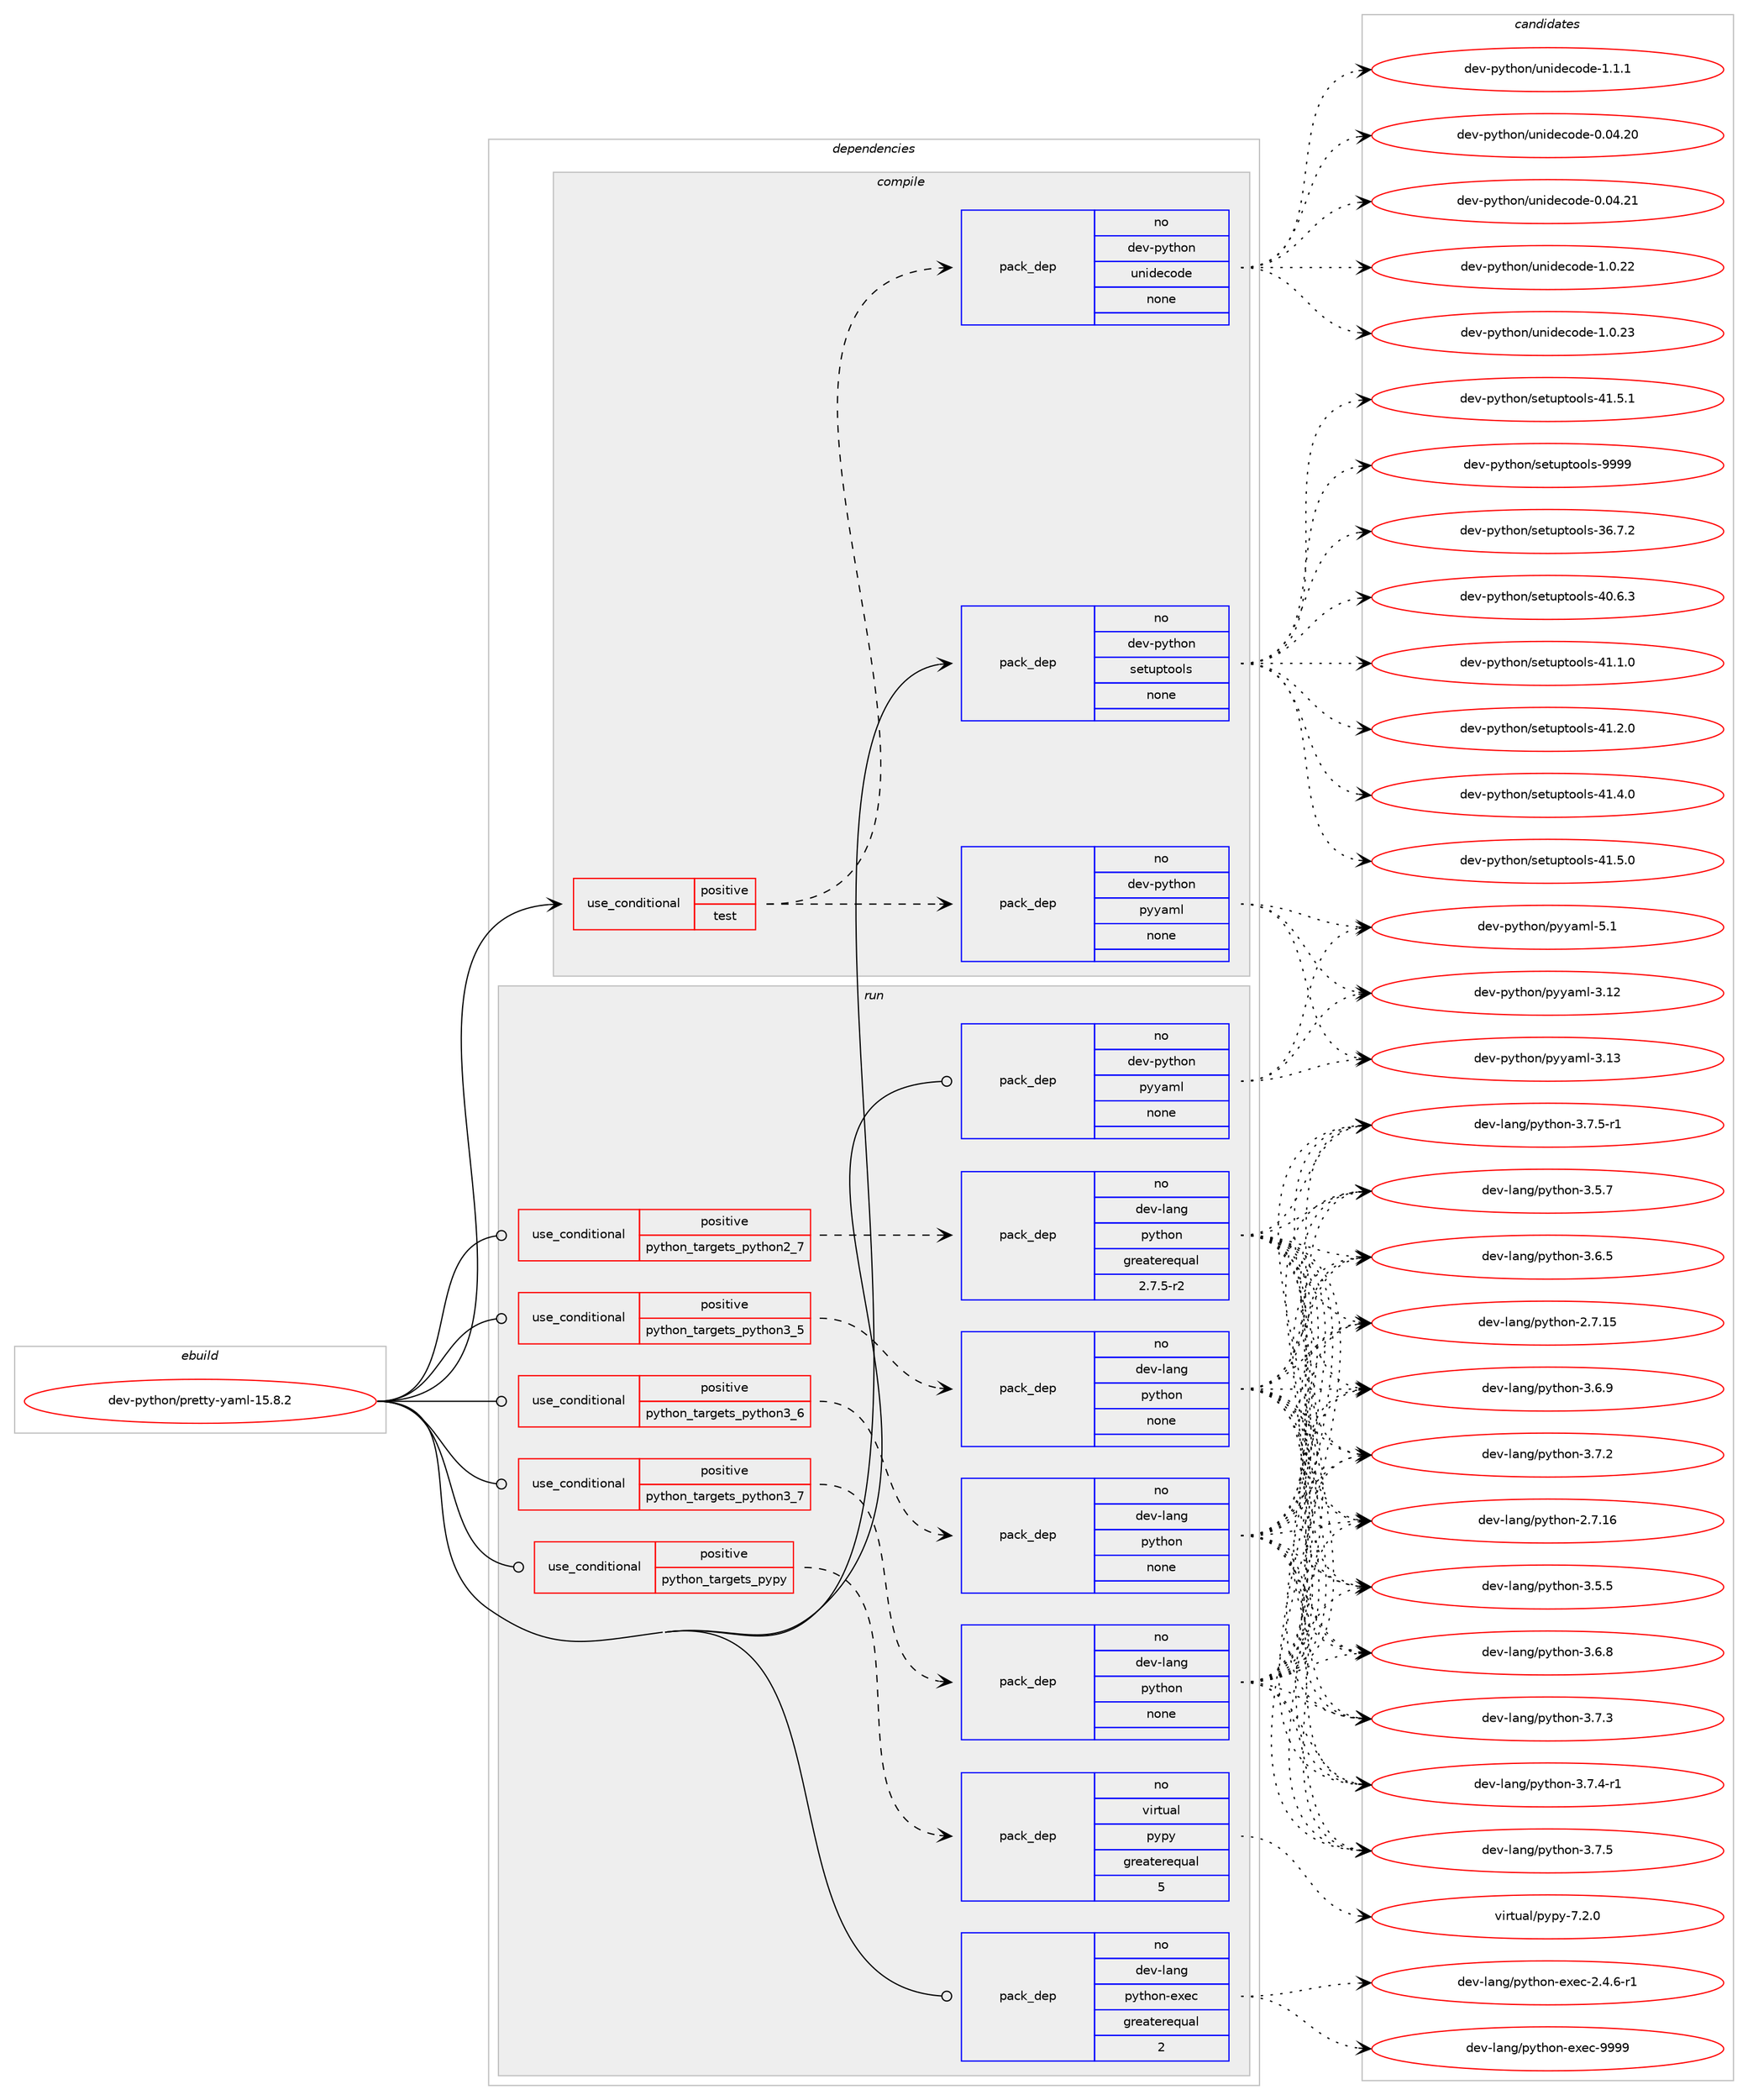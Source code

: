 digraph prolog {

# *************
# Graph options
# *************

newrank=true;
concentrate=true;
compound=true;
graph [rankdir=LR,fontname=Helvetica,fontsize=10,ranksep=1.5];#, ranksep=2.5, nodesep=0.2];
edge  [arrowhead=vee];
node  [fontname=Helvetica,fontsize=10];

# **********
# The ebuild
# **********

subgraph cluster_leftcol {
color=gray;
rank=same;
label=<<i>ebuild</i>>;
id [label="dev-python/pretty-yaml-15.8.2", color=red, width=4, href="../dev-python/pretty-yaml-15.8.2.svg"];
}

# ****************
# The dependencies
# ****************

subgraph cluster_midcol {
color=gray;
label=<<i>dependencies</i>>;
subgraph cluster_compile {
fillcolor="#eeeeee";
style=filled;
label=<<i>compile</i>>;
subgraph cond144852 {
dependency622860 [label=<<TABLE BORDER="0" CELLBORDER="1" CELLSPACING="0" CELLPADDING="4"><TR><TD ROWSPAN="3" CELLPADDING="10">use_conditional</TD></TR><TR><TD>positive</TD></TR><TR><TD>test</TD></TR></TABLE>>, shape=none, color=red];
subgraph pack466168 {
dependency622861 [label=<<TABLE BORDER="0" CELLBORDER="1" CELLSPACING="0" CELLPADDING="4" WIDTH="220"><TR><TD ROWSPAN="6" CELLPADDING="30">pack_dep</TD></TR><TR><TD WIDTH="110">no</TD></TR><TR><TD>dev-python</TD></TR><TR><TD>pyyaml</TD></TR><TR><TD>none</TD></TR><TR><TD></TD></TR></TABLE>>, shape=none, color=blue];
}
dependency622860:e -> dependency622861:w [weight=20,style="dashed",arrowhead="vee"];
subgraph pack466169 {
dependency622862 [label=<<TABLE BORDER="0" CELLBORDER="1" CELLSPACING="0" CELLPADDING="4" WIDTH="220"><TR><TD ROWSPAN="6" CELLPADDING="30">pack_dep</TD></TR><TR><TD WIDTH="110">no</TD></TR><TR><TD>dev-python</TD></TR><TR><TD>unidecode</TD></TR><TR><TD>none</TD></TR><TR><TD></TD></TR></TABLE>>, shape=none, color=blue];
}
dependency622860:e -> dependency622862:w [weight=20,style="dashed",arrowhead="vee"];
}
id:e -> dependency622860:w [weight=20,style="solid",arrowhead="vee"];
subgraph pack466170 {
dependency622863 [label=<<TABLE BORDER="0" CELLBORDER="1" CELLSPACING="0" CELLPADDING="4" WIDTH="220"><TR><TD ROWSPAN="6" CELLPADDING="30">pack_dep</TD></TR><TR><TD WIDTH="110">no</TD></TR><TR><TD>dev-python</TD></TR><TR><TD>setuptools</TD></TR><TR><TD>none</TD></TR><TR><TD></TD></TR></TABLE>>, shape=none, color=blue];
}
id:e -> dependency622863:w [weight=20,style="solid",arrowhead="vee"];
}
subgraph cluster_compileandrun {
fillcolor="#eeeeee";
style=filled;
label=<<i>compile and run</i>>;
}
subgraph cluster_run {
fillcolor="#eeeeee";
style=filled;
label=<<i>run</i>>;
subgraph cond144853 {
dependency622864 [label=<<TABLE BORDER="0" CELLBORDER="1" CELLSPACING="0" CELLPADDING="4"><TR><TD ROWSPAN="3" CELLPADDING="10">use_conditional</TD></TR><TR><TD>positive</TD></TR><TR><TD>python_targets_pypy</TD></TR></TABLE>>, shape=none, color=red];
subgraph pack466171 {
dependency622865 [label=<<TABLE BORDER="0" CELLBORDER="1" CELLSPACING="0" CELLPADDING="4" WIDTH="220"><TR><TD ROWSPAN="6" CELLPADDING="30">pack_dep</TD></TR><TR><TD WIDTH="110">no</TD></TR><TR><TD>virtual</TD></TR><TR><TD>pypy</TD></TR><TR><TD>greaterequal</TD></TR><TR><TD>5</TD></TR></TABLE>>, shape=none, color=blue];
}
dependency622864:e -> dependency622865:w [weight=20,style="dashed",arrowhead="vee"];
}
id:e -> dependency622864:w [weight=20,style="solid",arrowhead="odot"];
subgraph cond144854 {
dependency622866 [label=<<TABLE BORDER="0" CELLBORDER="1" CELLSPACING="0" CELLPADDING="4"><TR><TD ROWSPAN="3" CELLPADDING="10">use_conditional</TD></TR><TR><TD>positive</TD></TR><TR><TD>python_targets_python2_7</TD></TR></TABLE>>, shape=none, color=red];
subgraph pack466172 {
dependency622867 [label=<<TABLE BORDER="0" CELLBORDER="1" CELLSPACING="0" CELLPADDING="4" WIDTH="220"><TR><TD ROWSPAN="6" CELLPADDING="30">pack_dep</TD></TR><TR><TD WIDTH="110">no</TD></TR><TR><TD>dev-lang</TD></TR><TR><TD>python</TD></TR><TR><TD>greaterequal</TD></TR><TR><TD>2.7.5-r2</TD></TR></TABLE>>, shape=none, color=blue];
}
dependency622866:e -> dependency622867:w [weight=20,style="dashed",arrowhead="vee"];
}
id:e -> dependency622866:w [weight=20,style="solid",arrowhead="odot"];
subgraph cond144855 {
dependency622868 [label=<<TABLE BORDER="0" CELLBORDER="1" CELLSPACING="0" CELLPADDING="4"><TR><TD ROWSPAN="3" CELLPADDING="10">use_conditional</TD></TR><TR><TD>positive</TD></TR><TR><TD>python_targets_python3_5</TD></TR></TABLE>>, shape=none, color=red];
subgraph pack466173 {
dependency622869 [label=<<TABLE BORDER="0" CELLBORDER="1" CELLSPACING="0" CELLPADDING="4" WIDTH="220"><TR><TD ROWSPAN="6" CELLPADDING="30">pack_dep</TD></TR><TR><TD WIDTH="110">no</TD></TR><TR><TD>dev-lang</TD></TR><TR><TD>python</TD></TR><TR><TD>none</TD></TR><TR><TD></TD></TR></TABLE>>, shape=none, color=blue];
}
dependency622868:e -> dependency622869:w [weight=20,style="dashed",arrowhead="vee"];
}
id:e -> dependency622868:w [weight=20,style="solid",arrowhead="odot"];
subgraph cond144856 {
dependency622870 [label=<<TABLE BORDER="0" CELLBORDER="1" CELLSPACING="0" CELLPADDING="4"><TR><TD ROWSPAN="3" CELLPADDING="10">use_conditional</TD></TR><TR><TD>positive</TD></TR><TR><TD>python_targets_python3_6</TD></TR></TABLE>>, shape=none, color=red];
subgraph pack466174 {
dependency622871 [label=<<TABLE BORDER="0" CELLBORDER="1" CELLSPACING="0" CELLPADDING="4" WIDTH="220"><TR><TD ROWSPAN="6" CELLPADDING="30">pack_dep</TD></TR><TR><TD WIDTH="110">no</TD></TR><TR><TD>dev-lang</TD></TR><TR><TD>python</TD></TR><TR><TD>none</TD></TR><TR><TD></TD></TR></TABLE>>, shape=none, color=blue];
}
dependency622870:e -> dependency622871:w [weight=20,style="dashed",arrowhead="vee"];
}
id:e -> dependency622870:w [weight=20,style="solid",arrowhead="odot"];
subgraph cond144857 {
dependency622872 [label=<<TABLE BORDER="0" CELLBORDER="1" CELLSPACING="0" CELLPADDING="4"><TR><TD ROWSPAN="3" CELLPADDING="10">use_conditional</TD></TR><TR><TD>positive</TD></TR><TR><TD>python_targets_python3_7</TD></TR></TABLE>>, shape=none, color=red];
subgraph pack466175 {
dependency622873 [label=<<TABLE BORDER="0" CELLBORDER="1" CELLSPACING="0" CELLPADDING="4" WIDTH="220"><TR><TD ROWSPAN="6" CELLPADDING="30">pack_dep</TD></TR><TR><TD WIDTH="110">no</TD></TR><TR><TD>dev-lang</TD></TR><TR><TD>python</TD></TR><TR><TD>none</TD></TR><TR><TD></TD></TR></TABLE>>, shape=none, color=blue];
}
dependency622872:e -> dependency622873:w [weight=20,style="dashed",arrowhead="vee"];
}
id:e -> dependency622872:w [weight=20,style="solid",arrowhead="odot"];
subgraph pack466176 {
dependency622874 [label=<<TABLE BORDER="0" CELLBORDER="1" CELLSPACING="0" CELLPADDING="4" WIDTH="220"><TR><TD ROWSPAN="6" CELLPADDING="30">pack_dep</TD></TR><TR><TD WIDTH="110">no</TD></TR><TR><TD>dev-lang</TD></TR><TR><TD>python-exec</TD></TR><TR><TD>greaterequal</TD></TR><TR><TD>2</TD></TR></TABLE>>, shape=none, color=blue];
}
id:e -> dependency622874:w [weight=20,style="solid",arrowhead="odot"];
subgraph pack466177 {
dependency622875 [label=<<TABLE BORDER="0" CELLBORDER="1" CELLSPACING="0" CELLPADDING="4" WIDTH="220"><TR><TD ROWSPAN="6" CELLPADDING="30">pack_dep</TD></TR><TR><TD WIDTH="110">no</TD></TR><TR><TD>dev-python</TD></TR><TR><TD>pyyaml</TD></TR><TR><TD>none</TD></TR><TR><TD></TD></TR></TABLE>>, shape=none, color=blue];
}
id:e -> dependency622875:w [weight=20,style="solid",arrowhead="odot"];
}
}

# **************
# The candidates
# **************

subgraph cluster_choices {
rank=same;
color=gray;
label=<<i>candidates</i>>;

subgraph choice466168 {
color=black;
nodesep=1;
choice1001011184511212111610411111047112121121971091084551464950 [label="dev-python/pyyaml-3.12", color=red, width=4,href="../dev-python/pyyaml-3.12.svg"];
choice1001011184511212111610411111047112121121971091084551464951 [label="dev-python/pyyaml-3.13", color=red, width=4,href="../dev-python/pyyaml-3.13.svg"];
choice10010111845112121116104111110471121211219710910845534649 [label="dev-python/pyyaml-5.1", color=red, width=4,href="../dev-python/pyyaml-5.1.svg"];
dependency622861:e -> choice1001011184511212111610411111047112121121971091084551464950:w [style=dotted,weight="100"];
dependency622861:e -> choice1001011184511212111610411111047112121121971091084551464951:w [style=dotted,weight="100"];
dependency622861:e -> choice10010111845112121116104111110471121211219710910845534649:w [style=dotted,weight="100"];
}
subgraph choice466169 {
color=black;
nodesep=1;
choice1001011184511212111610411111047117110105100101991111001014548464852465048 [label="dev-python/unidecode-0.04.20", color=red, width=4,href="../dev-python/unidecode-0.04.20.svg"];
choice1001011184511212111610411111047117110105100101991111001014548464852465049 [label="dev-python/unidecode-0.04.21", color=red, width=4,href="../dev-python/unidecode-0.04.21.svg"];
choice10010111845112121116104111110471171101051001019911110010145494648465050 [label="dev-python/unidecode-1.0.22", color=red, width=4,href="../dev-python/unidecode-1.0.22.svg"];
choice10010111845112121116104111110471171101051001019911110010145494648465051 [label="dev-python/unidecode-1.0.23", color=red, width=4,href="../dev-python/unidecode-1.0.23.svg"];
choice100101118451121211161041111104711711010510010199111100101454946494649 [label="dev-python/unidecode-1.1.1", color=red, width=4,href="../dev-python/unidecode-1.1.1.svg"];
dependency622862:e -> choice1001011184511212111610411111047117110105100101991111001014548464852465048:w [style=dotted,weight="100"];
dependency622862:e -> choice1001011184511212111610411111047117110105100101991111001014548464852465049:w [style=dotted,weight="100"];
dependency622862:e -> choice10010111845112121116104111110471171101051001019911110010145494648465050:w [style=dotted,weight="100"];
dependency622862:e -> choice10010111845112121116104111110471171101051001019911110010145494648465051:w [style=dotted,weight="100"];
dependency622862:e -> choice100101118451121211161041111104711711010510010199111100101454946494649:w [style=dotted,weight="100"];
}
subgraph choice466170 {
color=black;
nodesep=1;
choice100101118451121211161041111104711510111611711211611111110811545515446554650 [label="dev-python/setuptools-36.7.2", color=red, width=4,href="../dev-python/setuptools-36.7.2.svg"];
choice100101118451121211161041111104711510111611711211611111110811545524846544651 [label="dev-python/setuptools-40.6.3", color=red, width=4,href="../dev-python/setuptools-40.6.3.svg"];
choice100101118451121211161041111104711510111611711211611111110811545524946494648 [label="dev-python/setuptools-41.1.0", color=red, width=4,href="../dev-python/setuptools-41.1.0.svg"];
choice100101118451121211161041111104711510111611711211611111110811545524946504648 [label="dev-python/setuptools-41.2.0", color=red, width=4,href="../dev-python/setuptools-41.2.0.svg"];
choice100101118451121211161041111104711510111611711211611111110811545524946524648 [label="dev-python/setuptools-41.4.0", color=red, width=4,href="../dev-python/setuptools-41.4.0.svg"];
choice100101118451121211161041111104711510111611711211611111110811545524946534648 [label="dev-python/setuptools-41.5.0", color=red, width=4,href="../dev-python/setuptools-41.5.0.svg"];
choice100101118451121211161041111104711510111611711211611111110811545524946534649 [label="dev-python/setuptools-41.5.1", color=red, width=4,href="../dev-python/setuptools-41.5.1.svg"];
choice10010111845112121116104111110471151011161171121161111111081154557575757 [label="dev-python/setuptools-9999", color=red, width=4,href="../dev-python/setuptools-9999.svg"];
dependency622863:e -> choice100101118451121211161041111104711510111611711211611111110811545515446554650:w [style=dotted,weight="100"];
dependency622863:e -> choice100101118451121211161041111104711510111611711211611111110811545524846544651:w [style=dotted,weight="100"];
dependency622863:e -> choice100101118451121211161041111104711510111611711211611111110811545524946494648:w [style=dotted,weight="100"];
dependency622863:e -> choice100101118451121211161041111104711510111611711211611111110811545524946504648:w [style=dotted,weight="100"];
dependency622863:e -> choice100101118451121211161041111104711510111611711211611111110811545524946524648:w [style=dotted,weight="100"];
dependency622863:e -> choice100101118451121211161041111104711510111611711211611111110811545524946534648:w [style=dotted,weight="100"];
dependency622863:e -> choice100101118451121211161041111104711510111611711211611111110811545524946534649:w [style=dotted,weight="100"];
dependency622863:e -> choice10010111845112121116104111110471151011161171121161111111081154557575757:w [style=dotted,weight="100"];
}
subgraph choice466171 {
color=black;
nodesep=1;
choice1181051141161179710847112121112121455546504648 [label="virtual/pypy-7.2.0", color=red, width=4,href="../virtual/pypy-7.2.0.svg"];
dependency622865:e -> choice1181051141161179710847112121112121455546504648:w [style=dotted,weight="100"];
}
subgraph choice466172 {
color=black;
nodesep=1;
choice10010111845108971101034711212111610411111045504655464953 [label="dev-lang/python-2.7.15", color=red, width=4,href="../dev-lang/python-2.7.15.svg"];
choice10010111845108971101034711212111610411111045504655464954 [label="dev-lang/python-2.7.16", color=red, width=4,href="../dev-lang/python-2.7.16.svg"];
choice100101118451089711010347112121116104111110455146534653 [label="dev-lang/python-3.5.5", color=red, width=4,href="../dev-lang/python-3.5.5.svg"];
choice100101118451089711010347112121116104111110455146534655 [label="dev-lang/python-3.5.7", color=red, width=4,href="../dev-lang/python-3.5.7.svg"];
choice100101118451089711010347112121116104111110455146544653 [label="dev-lang/python-3.6.5", color=red, width=4,href="../dev-lang/python-3.6.5.svg"];
choice100101118451089711010347112121116104111110455146544656 [label="dev-lang/python-3.6.8", color=red, width=4,href="../dev-lang/python-3.6.8.svg"];
choice100101118451089711010347112121116104111110455146544657 [label="dev-lang/python-3.6.9", color=red, width=4,href="../dev-lang/python-3.6.9.svg"];
choice100101118451089711010347112121116104111110455146554650 [label="dev-lang/python-3.7.2", color=red, width=4,href="../dev-lang/python-3.7.2.svg"];
choice100101118451089711010347112121116104111110455146554651 [label="dev-lang/python-3.7.3", color=red, width=4,href="../dev-lang/python-3.7.3.svg"];
choice1001011184510897110103471121211161041111104551465546524511449 [label="dev-lang/python-3.7.4-r1", color=red, width=4,href="../dev-lang/python-3.7.4-r1.svg"];
choice100101118451089711010347112121116104111110455146554653 [label="dev-lang/python-3.7.5", color=red, width=4,href="../dev-lang/python-3.7.5.svg"];
choice1001011184510897110103471121211161041111104551465546534511449 [label="dev-lang/python-3.7.5-r1", color=red, width=4,href="../dev-lang/python-3.7.5-r1.svg"];
dependency622867:e -> choice10010111845108971101034711212111610411111045504655464953:w [style=dotted,weight="100"];
dependency622867:e -> choice10010111845108971101034711212111610411111045504655464954:w [style=dotted,weight="100"];
dependency622867:e -> choice100101118451089711010347112121116104111110455146534653:w [style=dotted,weight="100"];
dependency622867:e -> choice100101118451089711010347112121116104111110455146534655:w [style=dotted,weight="100"];
dependency622867:e -> choice100101118451089711010347112121116104111110455146544653:w [style=dotted,weight="100"];
dependency622867:e -> choice100101118451089711010347112121116104111110455146544656:w [style=dotted,weight="100"];
dependency622867:e -> choice100101118451089711010347112121116104111110455146544657:w [style=dotted,weight="100"];
dependency622867:e -> choice100101118451089711010347112121116104111110455146554650:w [style=dotted,weight="100"];
dependency622867:e -> choice100101118451089711010347112121116104111110455146554651:w [style=dotted,weight="100"];
dependency622867:e -> choice1001011184510897110103471121211161041111104551465546524511449:w [style=dotted,weight="100"];
dependency622867:e -> choice100101118451089711010347112121116104111110455146554653:w [style=dotted,weight="100"];
dependency622867:e -> choice1001011184510897110103471121211161041111104551465546534511449:w [style=dotted,weight="100"];
}
subgraph choice466173 {
color=black;
nodesep=1;
choice10010111845108971101034711212111610411111045504655464953 [label="dev-lang/python-2.7.15", color=red, width=4,href="../dev-lang/python-2.7.15.svg"];
choice10010111845108971101034711212111610411111045504655464954 [label="dev-lang/python-2.7.16", color=red, width=4,href="../dev-lang/python-2.7.16.svg"];
choice100101118451089711010347112121116104111110455146534653 [label="dev-lang/python-3.5.5", color=red, width=4,href="../dev-lang/python-3.5.5.svg"];
choice100101118451089711010347112121116104111110455146534655 [label="dev-lang/python-3.5.7", color=red, width=4,href="../dev-lang/python-3.5.7.svg"];
choice100101118451089711010347112121116104111110455146544653 [label="dev-lang/python-3.6.5", color=red, width=4,href="../dev-lang/python-3.6.5.svg"];
choice100101118451089711010347112121116104111110455146544656 [label="dev-lang/python-3.6.8", color=red, width=4,href="../dev-lang/python-3.6.8.svg"];
choice100101118451089711010347112121116104111110455146544657 [label="dev-lang/python-3.6.9", color=red, width=4,href="../dev-lang/python-3.6.9.svg"];
choice100101118451089711010347112121116104111110455146554650 [label="dev-lang/python-3.7.2", color=red, width=4,href="../dev-lang/python-3.7.2.svg"];
choice100101118451089711010347112121116104111110455146554651 [label="dev-lang/python-3.7.3", color=red, width=4,href="../dev-lang/python-3.7.3.svg"];
choice1001011184510897110103471121211161041111104551465546524511449 [label="dev-lang/python-3.7.4-r1", color=red, width=4,href="../dev-lang/python-3.7.4-r1.svg"];
choice100101118451089711010347112121116104111110455146554653 [label="dev-lang/python-3.7.5", color=red, width=4,href="../dev-lang/python-3.7.5.svg"];
choice1001011184510897110103471121211161041111104551465546534511449 [label="dev-lang/python-3.7.5-r1", color=red, width=4,href="../dev-lang/python-3.7.5-r1.svg"];
dependency622869:e -> choice10010111845108971101034711212111610411111045504655464953:w [style=dotted,weight="100"];
dependency622869:e -> choice10010111845108971101034711212111610411111045504655464954:w [style=dotted,weight="100"];
dependency622869:e -> choice100101118451089711010347112121116104111110455146534653:w [style=dotted,weight="100"];
dependency622869:e -> choice100101118451089711010347112121116104111110455146534655:w [style=dotted,weight="100"];
dependency622869:e -> choice100101118451089711010347112121116104111110455146544653:w [style=dotted,weight="100"];
dependency622869:e -> choice100101118451089711010347112121116104111110455146544656:w [style=dotted,weight="100"];
dependency622869:e -> choice100101118451089711010347112121116104111110455146544657:w [style=dotted,weight="100"];
dependency622869:e -> choice100101118451089711010347112121116104111110455146554650:w [style=dotted,weight="100"];
dependency622869:e -> choice100101118451089711010347112121116104111110455146554651:w [style=dotted,weight="100"];
dependency622869:e -> choice1001011184510897110103471121211161041111104551465546524511449:w [style=dotted,weight="100"];
dependency622869:e -> choice100101118451089711010347112121116104111110455146554653:w [style=dotted,weight="100"];
dependency622869:e -> choice1001011184510897110103471121211161041111104551465546534511449:w [style=dotted,weight="100"];
}
subgraph choice466174 {
color=black;
nodesep=1;
choice10010111845108971101034711212111610411111045504655464953 [label="dev-lang/python-2.7.15", color=red, width=4,href="../dev-lang/python-2.7.15.svg"];
choice10010111845108971101034711212111610411111045504655464954 [label="dev-lang/python-2.7.16", color=red, width=4,href="../dev-lang/python-2.7.16.svg"];
choice100101118451089711010347112121116104111110455146534653 [label="dev-lang/python-3.5.5", color=red, width=4,href="../dev-lang/python-3.5.5.svg"];
choice100101118451089711010347112121116104111110455146534655 [label="dev-lang/python-3.5.7", color=red, width=4,href="../dev-lang/python-3.5.7.svg"];
choice100101118451089711010347112121116104111110455146544653 [label="dev-lang/python-3.6.5", color=red, width=4,href="../dev-lang/python-3.6.5.svg"];
choice100101118451089711010347112121116104111110455146544656 [label="dev-lang/python-3.6.8", color=red, width=4,href="../dev-lang/python-3.6.8.svg"];
choice100101118451089711010347112121116104111110455146544657 [label="dev-lang/python-3.6.9", color=red, width=4,href="../dev-lang/python-3.6.9.svg"];
choice100101118451089711010347112121116104111110455146554650 [label="dev-lang/python-3.7.2", color=red, width=4,href="../dev-lang/python-3.7.2.svg"];
choice100101118451089711010347112121116104111110455146554651 [label="dev-lang/python-3.7.3", color=red, width=4,href="../dev-lang/python-3.7.3.svg"];
choice1001011184510897110103471121211161041111104551465546524511449 [label="dev-lang/python-3.7.4-r1", color=red, width=4,href="../dev-lang/python-3.7.4-r1.svg"];
choice100101118451089711010347112121116104111110455146554653 [label="dev-lang/python-3.7.5", color=red, width=4,href="../dev-lang/python-3.7.5.svg"];
choice1001011184510897110103471121211161041111104551465546534511449 [label="dev-lang/python-3.7.5-r1", color=red, width=4,href="../dev-lang/python-3.7.5-r1.svg"];
dependency622871:e -> choice10010111845108971101034711212111610411111045504655464953:w [style=dotted,weight="100"];
dependency622871:e -> choice10010111845108971101034711212111610411111045504655464954:w [style=dotted,weight="100"];
dependency622871:e -> choice100101118451089711010347112121116104111110455146534653:w [style=dotted,weight="100"];
dependency622871:e -> choice100101118451089711010347112121116104111110455146534655:w [style=dotted,weight="100"];
dependency622871:e -> choice100101118451089711010347112121116104111110455146544653:w [style=dotted,weight="100"];
dependency622871:e -> choice100101118451089711010347112121116104111110455146544656:w [style=dotted,weight="100"];
dependency622871:e -> choice100101118451089711010347112121116104111110455146544657:w [style=dotted,weight="100"];
dependency622871:e -> choice100101118451089711010347112121116104111110455146554650:w [style=dotted,weight="100"];
dependency622871:e -> choice100101118451089711010347112121116104111110455146554651:w [style=dotted,weight="100"];
dependency622871:e -> choice1001011184510897110103471121211161041111104551465546524511449:w [style=dotted,weight="100"];
dependency622871:e -> choice100101118451089711010347112121116104111110455146554653:w [style=dotted,weight="100"];
dependency622871:e -> choice1001011184510897110103471121211161041111104551465546534511449:w [style=dotted,weight="100"];
}
subgraph choice466175 {
color=black;
nodesep=1;
choice10010111845108971101034711212111610411111045504655464953 [label="dev-lang/python-2.7.15", color=red, width=4,href="../dev-lang/python-2.7.15.svg"];
choice10010111845108971101034711212111610411111045504655464954 [label="dev-lang/python-2.7.16", color=red, width=4,href="../dev-lang/python-2.7.16.svg"];
choice100101118451089711010347112121116104111110455146534653 [label="dev-lang/python-3.5.5", color=red, width=4,href="../dev-lang/python-3.5.5.svg"];
choice100101118451089711010347112121116104111110455146534655 [label="dev-lang/python-3.5.7", color=red, width=4,href="../dev-lang/python-3.5.7.svg"];
choice100101118451089711010347112121116104111110455146544653 [label="dev-lang/python-3.6.5", color=red, width=4,href="../dev-lang/python-3.6.5.svg"];
choice100101118451089711010347112121116104111110455146544656 [label="dev-lang/python-3.6.8", color=red, width=4,href="../dev-lang/python-3.6.8.svg"];
choice100101118451089711010347112121116104111110455146544657 [label="dev-lang/python-3.6.9", color=red, width=4,href="../dev-lang/python-3.6.9.svg"];
choice100101118451089711010347112121116104111110455146554650 [label="dev-lang/python-3.7.2", color=red, width=4,href="../dev-lang/python-3.7.2.svg"];
choice100101118451089711010347112121116104111110455146554651 [label="dev-lang/python-3.7.3", color=red, width=4,href="../dev-lang/python-3.7.3.svg"];
choice1001011184510897110103471121211161041111104551465546524511449 [label="dev-lang/python-3.7.4-r1", color=red, width=4,href="../dev-lang/python-3.7.4-r1.svg"];
choice100101118451089711010347112121116104111110455146554653 [label="dev-lang/python-3.7.5", color=red, width=4,href="../dev-lang/python-3.7.5.svg"];
choice1001011184510897110103471121211161041111104551465546534511449 [label="dev-lang/python-3.7.5-r1", color=red, width=4,href="../dev-lang/python-3.7.5-r1.svg"];
dependency622873:e -> choice10010111845108971101034711212111610411111045504655464953:w [style=dotted,weight="100"];
dependency622873:e -> choice10010111845108971101034711212111610411111045504655464954:w [style=dotted,weight="100"];
dependency622873:e -> choice100101118451089711010347112121116104111110455146534653:w [style=dotted,weight="100"];
dependency622873:e -> choice100101118451089711010347112121116104111110455146534655:w [style=dotted,weight="100"];
dependency622873:e -> choice100101118451089711010347112121116104111110455146544653:w [style=dotted,weight="100"];
dependency622873:e -> choice100101118451089711010347112121116104111110455146544656:w [style=dotted,weight="100"];
dependency622873:e -> choice100101118451089711010347112121116104111110455146544657:w [style=dotted,weight="100"];
dependency622873:e -> choice100101118451089711010347112121116104111110455146554650:w [style=dotted,weight="100"];
dependency622873:e -> choice100101118451089711010347112121116104111110455146554651:w [style=dotted,weight="100"];
dependency622873:e -> choice1001011184510897110103471121211161041111104551465546524511449:w [style=dotted,weight="100"];
dependency622873:e -> choice100101118451089711010347112121116104111110455146554653:w [style=dotted,weight="100"];
dependency622873:e -> choice1001011184510897110103471121211161041111104551465546534511449:w [style=dotted,weight="100"];
}
subgraph choice466176 {
color=black;
nodesep=1;
choice10010111845108971101034711212111610411111045101120101994550465246544511449 [label="dev-lang/python-exec-2.4.6-r1", color=red, width=4,href="../dev-lang/python-exec-2.4.6-r1.svg"];
choice10010111845108971101034711212111610411111045101120101994557575757 [label="dev-lang/python-exec-9999", color=red, width=4,href="../dev-lang/python-exec-9999.svg"];
dependency622874:e -> choice10010111845108971101034711212111610411111045101120101994550465246544511449:w [style=dotted,weight="100"];
dependency622874:e -> choice10010111845108971101034711212111610411111045101120101994557575757:w [style=dotted,weight="100"];
}
subgraph choice466177 {
color=black;
nodesep=1;
choice1001011184511212111610411111047112121121971091084551464950 [label="dev-python/pyyaml-3.12", color=red, width=4,href="../dev-python/pyyaml-3.12.svg"];
choice1001011184511212111610411111047112121121971091084551464951 [label="dev-python/pyyaml-3.13", color=red, width=4,href="../dev-python/pyyaml-3.13.svg"];
choice10010111845112121116104111110471121211219710910845534649 [label="dev-python/pyyaml-5.1", color=red, width=4,href="../dev-python/pyyaml-5.1.svg"];
dependency622875:e -> choice1001011184511212111610411111047112121121971091084551464950:w [style=dotted,weight="100"];
dependency622875:e -> choice1001011184511212111610411111047112121121971091084551464951:w [style=dotted,weight="100"];
dependency622875:e -> choice10010111845112121116104111110471121211219710910845534649:w [style=dotted,weight="100"];
}
}

}

